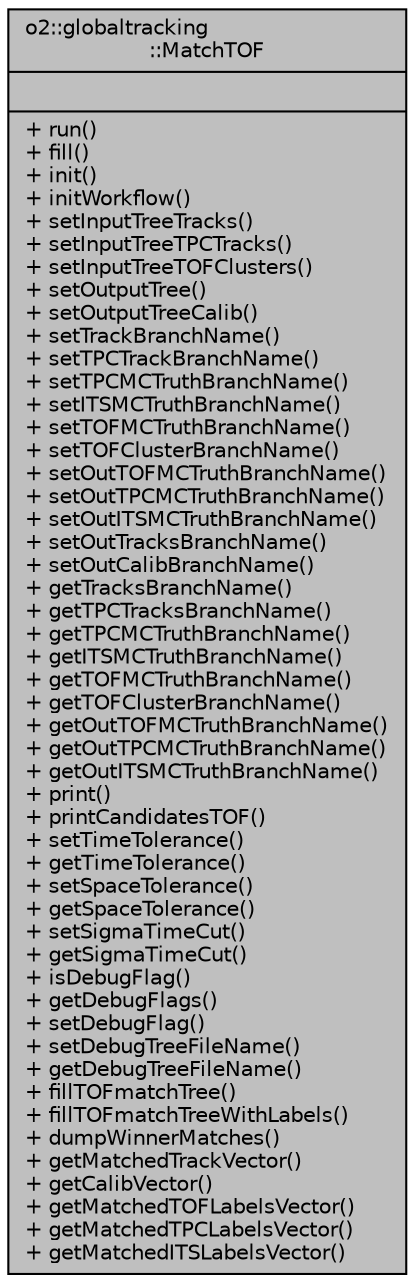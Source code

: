 digraph "o2::globaltracking::MatchTOF"
{
 // INTERACTIVE_SVG=YES
  bgcolor="transparent";
  edge [fontname="Helvetica",fontsize="10",labelfontname="Helvetica",labelfontsize="10"];
  node [fontname="Helvetica",fontsize="10",shape=record];
  Node1 [label="{o2::globaltracking\l::MatchTOF\n||+ run()\l+ fill()\l+ init()\l+ initWorkflow()\l+ setInputTreeTracks()\l+ setInputTreeTPCTracks()\l+ setInputTreeTOFClusters()\l+ setOutputTree()\l+ setOutputTreeCalib()\l+ setTrackBranchName()\l+ setTPCTrackBranchName()\l+ setTPCMCTruthBranchName()\l+ setITSMCTruthBranchName()\l+ setTOFMCTruthBranchName()\l+ setTOFClusterBranchName()\l+ setOutTOFMCTruthBranchName()\l+ setOutTPCMCTruthBranchName()\l+ setOutITSMCTruthBranchName()\l+ setOutTracksBranchName()\l+ setOutCalibBranchName()\l+ getTracksBranchName()\l+ getTPCTracksBranchName()\l+ getTPCMCTruthBranchName()\l+ getITSMCTruthBranchName()\l+ getTOFMCTruthBranchName()\l+ getTOFClusterBranchName()\l+ getOutTOFMCTruthBranchName()\l+ getOutTPCMCTruthBranchName()\l+ getOutITSMCTruthBranchName()\l+ print()\l+ printCandidatesTOF()\l+ setTimeTolerance()\l+ getTimeTolerance()\l+ setSpaceTolerance()\l+ getSpaceTolerance()\l+ setSigmaTimeCut()\l+ getSigmaTimeCut()\l+ isDebugFlag()\l+ getDebugFlags()\l+ setDebugFlag()\l+ setDebugTreeFileName()\l+ getDebugTreeFileName()\l+ fillTOFmatchTree()\l+ fillTOFmatchTreeWithLabels()\l+ dumpWinnerMatches()\l+ getMatchedTrackVector()\l+ getCalibVector()\l+ getMatchedTOFLabelsVector()\l+ getMatchedTPCLabelsVector()\l+ getMatchedITSLabelsVector()\l}",height=0.2,width=0.4,color="black", fillcolor="grey75", style="filled", fontcolor="black"];
}
